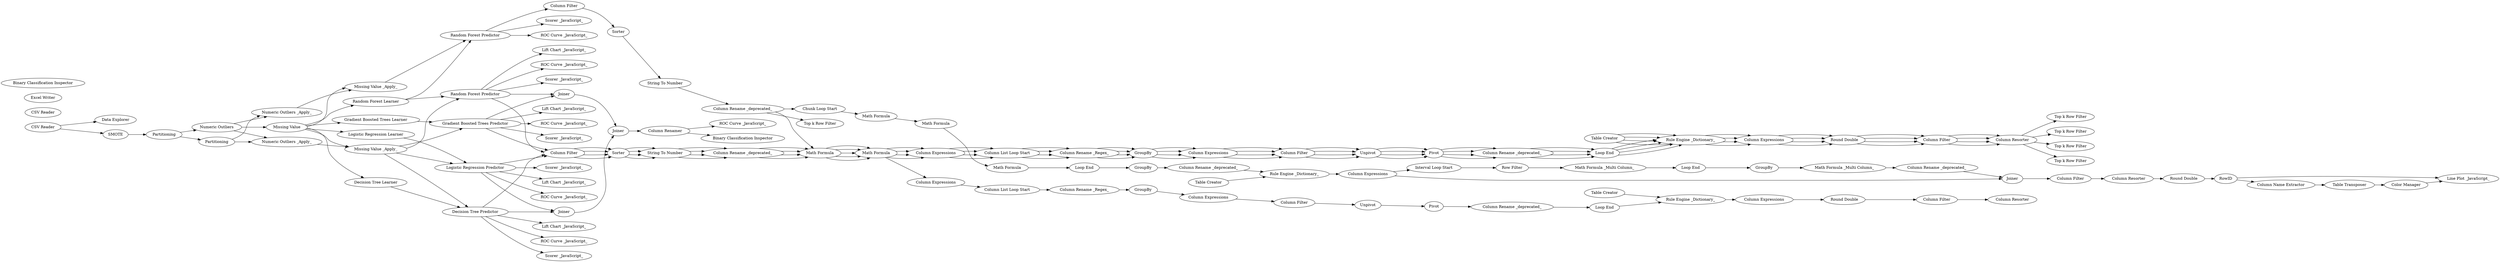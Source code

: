 digraph {
	1 [label="CSV Reader"]
	2 [label="CSV Reader"]
	3 [label="Excel Writer"]
	4 [label="Lift Chart _JavaScript_"]
	6 [label="ROC Curve _JavaScript_"]
	10 [label=Joiner]
	11 [label=Joiner]
	12 [label=Joiner]
	14 [label="Column Renamer"]
	417 [label="Top k Row Filter"]
	532 [label="Top k Row Filter"]
	588 [label=RowID]
	589 [label="Line Plot _JavaScript_"]
	590 [label="Color Manager"]
	591 [label="Column Name Extractor"]
	592 [label="Table Transposer"]
	371 [label="Column Filter"]
	372 [label=Sorter]
	376 [label="Column Rename _deprecated_"]
	384 [label="Table Creator"]
	385 [label="Rule Engine _Dictionary_"]
	396 [label="Column Expressions"]
	397 [label=GroupBy]
	399 [label="String To Number"]
	401 [label="Column Expressions"]
	402 [label="Column Filter"]
	403 [label=Pivot]
	404 [label=Unpivot]
	405 [label="Column Rename _deprecated_"]
	409 [label="Column List Loop Start"]
	410 [label="Column Rename _Regex_"]
	414 [label="Loop End"]
	415 [label="Column Expressions"]
	416 [label="Round Double"]
	418 [label="Column Resorter"]
	419 [label="Column Filter"]
	519 [label="Math Formula"]
	520 [label="Math Formula"]
	595 [label="Binary Classification Inspector"]
	528 [label=Unpivot]
	529 [label="Column Expressions"]
	530 [label="Round Double"]
	531 [label="Column Rename _deprecated_"]
	533 [label="Column Resorter"]
	519 [label="Math Formula"]
	520 [label="Math Formula"]
	535 [label="Column Expressions"]
	536 [label="Column Filter"]
	537 [label=Pivot]
	538 [label="Loop End"]
	539 [label="Column Filter"]
	540 [label="Column List Loop Start"]
	541 [label="Column Expressions"]
	542 [label="Rule Engine _Dictionary_"]
	543 [label=GroupBy]
	544 [label="Column Rename _deprecated_"]
	545 [label="String To Number"]
	546 [label="Column Rename _Regex_"]
	547 [label="Column Filter"]
	548 [label=Sorter]
	549 [label="Table Creator"]
	562 [label="Chunk Loop Start"]
	563 [label="Loop End"]
	564 [label="Math Formula"]
	566 [label="Column Expressions"]
	567 [label="Math Formula"]
	568 [label=GroupBy]
	569 [label="Column Rename _deprecated_"]
	570 [label="Table Creator"]
	571 [label="Rule Engine _Dictionary_"]
	573 [label="Math Formula"]
	575 [label="Interval Loop Start"]
	576 [label="Row Filter"]
	577 [label="Loop End"]
	579 [label="Math Formula _Multi Column_"]
	580 [label=GroupBy]
	581 [label="Column Rename _deprecated_"]
	582 [label=Joiner]
	584 [label="Column Filter"]
	585 [label="Column Resorter"]
	586 [label="Math Formula _Multi Column_"]
	587 [label="Round Double"]
	618 [label="Logistic Regression Predictor"]
	620 [label="Random Forest Predictor"]
	621 [label="Gradient Boosted Trees Predictor"]
	371 [label="Column Filter"]
	372 [label=Sorter]
	376 [label="Column Rename _deprecated_"]
	384 [label="Table Creator"]
	385 [label="Rule Engine _Dictionary_"]
	396 [label="Column Expressions"]
	397 [label=GroupBy]
	399 [label="String To Number"]
	401 [label="Column Expressions"]
	402 [label="Column Filter"]
	403 [label=Pivot]
	404 [label=Unpivot]
	405 [label="Column Rename _deprecated_"]
	409 [label="Column List Loop Start"]
	410 [label="Column Rename _Regex_"]
	414 [label="Loop End"]
	415 [label="Column Expressions"]
	416 [label="Round Double"]
	418 [label="Column Resorter"]
	419 [label="Column Filter"]
	519 [label="Math Formula"]
	520 [label="Math Formula"]
	624 [label="Top k Row Filter"]
	625 [label="Lift Chart _JavaScript_"]
	627 [label="ROC Curve _JavaScript_"]
	371 [label="Column Filter"]
	372 [label=Sorter]
	376 [label="Column Rename _deprecated_"]
	384 [label="Table Creator"]
	385 [label="Rule Engine _Dictionary_"]
	396 [label="Column Expressions"]
	397 [label=GroupBy]
	399 [label="String To Number"]
	401 [label="Column Expressions"]
	402 [label="Column Filter"]
	403 [label=Pivot]
	404 [label=Unpivot]
	405 [label="Column Rename _deprecated_"]
	409 [label="Column List Loop Start"]
	410 [label="Column Rename _Regex_"]
	414 [label="Loop End"]
	415 [label="Column Expressions"]
	416 [label="Round Double"]
	418 [label="Column Resorter"]
	419 [label="Column Filter"]
	519 [label="Math Formula"]
	520 [label="Math Formula"]
	630 [label="Top k Row Filter"]
	631 [label="Lift Chart _JavaScript_"]
	633 [label="ROC Curve _JavaScript_"]
	634 [label="Decision Tree Predictor"]
	635 [label="Lift Chart _JavaScript_"]
	636 [label="Top k Row Filter"]
	637 [label="ROC Curve _JavaScript_"]
	371 [label="Column Filter"]
	372 [label=Sorter]
	376 [label="Column Rename _deprecated_"]
	384 [label="Table Creator"]
	385 [label="Rule Engine _Dictionary_"]
	396 [label="Column Expressions"]
	397 [label=GroupBy]
	399 [label="String To Number"]
	401 [label="Column Expressions"]
	402 [label="Column Filter"]
	403 [label=Pivot]
	404 [label=Unpivot]
	405 [label="Column Rename _deprecated_"]
	409 [label="Column List Loop Start"]
	410 [label="Column Rename _Regex_"]
	414 [label="Loop End"]
	415 [label="Column Expressions"]
	416 [label="Round Double"]
	418 [label="Column Resorter"]
	419 [label="Column Filter"]
	519 [label="Math Formula"]
	520 [label="Math Formula"]
	641 [label="Logistic Regression Learner"]
	642 [label="Decision Tree Learner"]
	643 [label="Random Forest Learner"]
	644 [label="Gradient Boosted Trees Learner"]
	650 [label="Binary Classification Inspector"]
	651 [label="Scorer _JavaScript_"]
	652 [label="Scorer _JavaScript_"]
	653 [label="Scorer _JavaScript_"]
	654 [label="Scorer _JavaScript_"]
	655 [label="Data Explorer"]
	657 [label=Partitioning]
	658 [label=Partitioning]
	665 [label="Missing Value"]
	666 [label="Missing Value _Apply_"]
	667 [label="Missing Value _Apply_"]
	668 [label="ROC Curve _JavaScript_"]
	670 [label="Numeric Outliers"]
	671 [label="Numeric Outliers _Apply_"]
	672 [label="Numeric Outliers _Apply_"]
	674 [label=SMOTE]
	676 [label="Scorer _JavaScript_"]
	677 [label="ROC Curve _JavaScript_"]
	678 [label="Random Forest Predictor"]
	591 -> 592
	592 -> 590
	519 -> 520
	371 -> 372
	372 -> 399
	376 -> 519
	384 -> 385
	385 -> 415
	396 -> 409
	397 -> 401
	399 -> 376
	401 -> 402
	402 -> 404
	403 -> 405
	404 -> 403
	405 -> 414
	409 -> 410
	410 -> 397
	414 -> 385
	415 -> 416
	416 -> 419
	419 -> 418
	520 -> 396
	519 -> 520
	528 -> 537
	529 -> 530
	530 -> 539
	531 -> 538
	520 -> 541
	535 -> 536
	536 -> 528
	537 -> 531
	538 -> 542
	539 -> 533
	540 -> 546
	541 -> 540
	542 -> 529
	543 -> 535
	544 -> 519
	545 -> 544
	546 -> 543
	547 -> 548
	548 -> 545
	549 -> 542
	562 -> 564
	563 -> 568
	564 -> 567
	566 -> 575
	566 -> 582
	567 -> 573
	568 -> 569
	569 -> 571
	570 -> 571
	571 -> 566
	573 -> 563
	575 -> 576
	576 -> 579
	577 -> 580
	579 -> 577
	580 -> 586
	581 -> 582
	582 -> 584
	584 -> 585
	585 -> 587
	586 -> 581
	519 -> 520
	371 -> 372
	372 -> 399
	376 -> 519
	384 -> 385
	385 -> 415
	396 -> 409
	397 -> 401
	399 -> 376
	401 -> 402
	402 -> 404
	403 -> 405
	404 -> 403
	405 -> 414
	409 -> 410
	410 -> 397
	414 -> 385
	415 -> 416
	416 -> 419
	419 -> 418
	520 -> 396
	519 -> 520
	371 -> 372
	372 -> 399
	376 -> 519
	384 -> 385
	385 -> 415
	396 -> 409
	397 -> 401
	399 -> 376
	401 -> 402
	402 -> 404
	403 -> 405
	404 -> 403
	405 -> 414
	409 -> 410
	410 -> 397
	414 -> 385
	415 -> 416
	416 -> 419
	419 -> 418
	520 -> 396
	519 -> 520
	371 -> 372
	372 -> 399
	376 -> 519
	384 -> 385
	385 -> 415
	396 -> 409
	397 -> 401
	399 -> 376
	401 -> 402
	402 -> 404
	403 -> 405
	404 -> 403
	405 -> 414
	409 -> 410
	410 -> 397
	414 -> 385
	415 -> 416
	416 -> 419
	419 -> 418
	520 -> 396
	1 -> 655
	1 -> 674
	10 -> 12
	11 -> 12
	12 -> 14
	14 -> 668
	14 -> 595
	588 -> 589
	588 -> 591
	590 -> 589
	418 -> 417
	544 -> 562
	544 -> 532
	587 -> 588
	618 -> 635
	618 -> 371
	618 -> 637
	618 -> 11
	618 -> 654
	620 -> 371
	620 -> 625
	620 -> 627
	620 -> 652
	620 -> 10
	621 -> 371
	621 -> 651
	621 -> 10
	621 -> 4
	621 -> 6
	418 -> 624
	418 -> 630
	634 -> 633
	634 -> 631
	634 -> 371
	634 -> 11
	634 -> 653
	418 -> 636
	641 -> 618
	642 -> 634
	643 -> 620
	643 -> 678
	644 -> 621
	657 -> 658
	657 -> 670
	658 -> 671
	658 -> 672
	665 -> 667
	665 -> 666
	665 -> 641
	665 -> 643
	665 -> 642
	665 -> 644
	666 -> 634
	666 -> 618
	666 -> 620
	666 -> 621
	667 -> 678
	670 -> 671
	670 -> 665
	670 -> 672
	671 -> 666
	672 -> 667
	674 -> 657
	678 -> 676
	678 -> 677
	678 -> 547
	rankdir=LR
}
